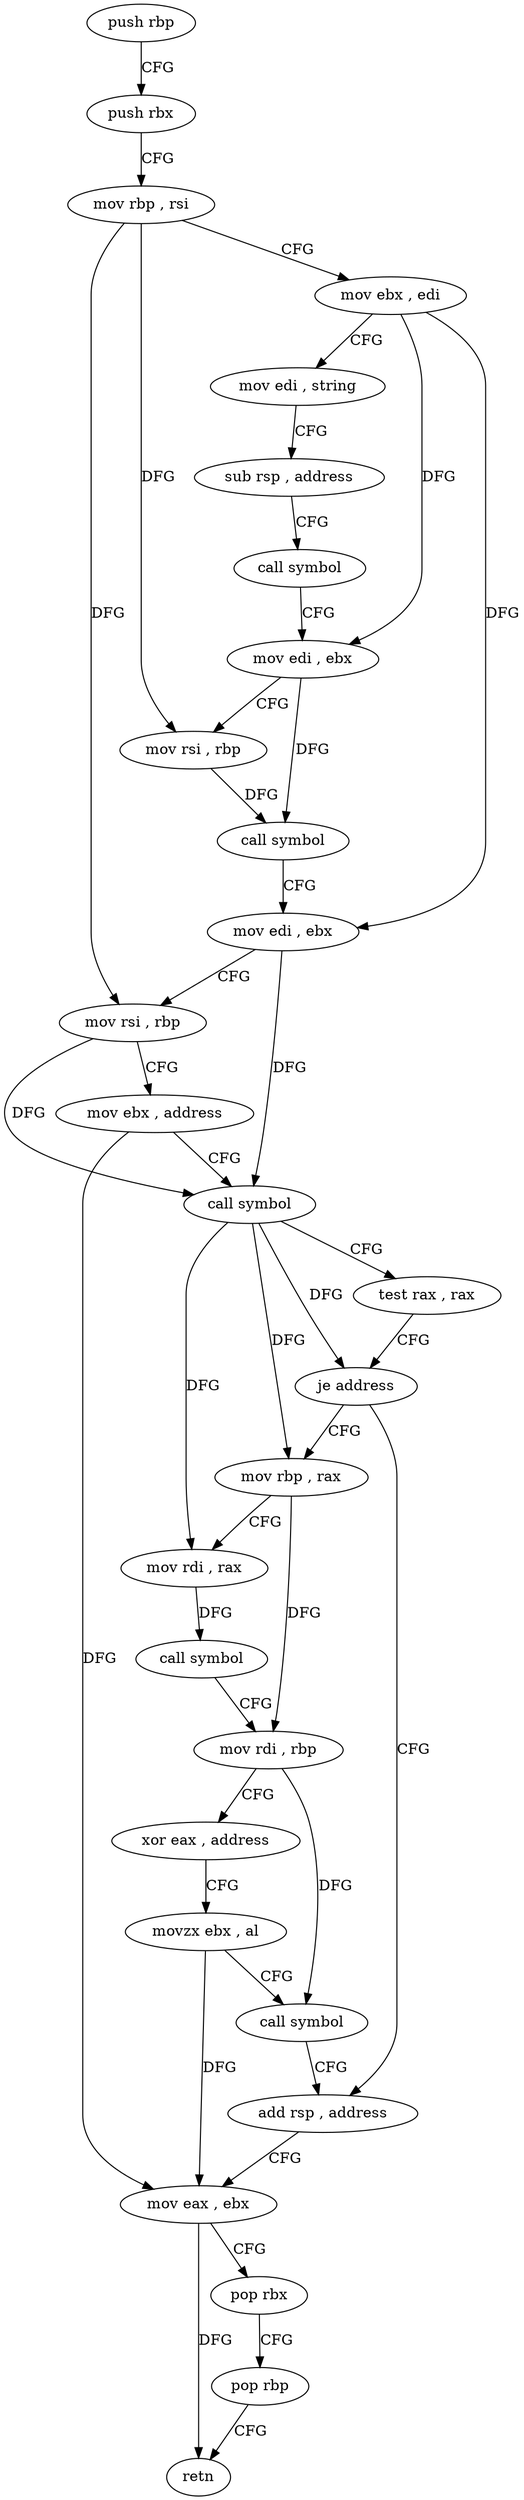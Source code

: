 digraph "func" {
"4213408" [label = "push rbp" ]
"4213409" [label = "push rbx" ]
"4213410" [label = "mov rbp , rsi" ]
"4213413" [label = "mov ebx , edi" ]
"4213415" [label = "mov edi , string" ]
"4213420" [label = "sub rsp , address" ]
"4213424" [label = "call symbol" ]
"4213429" [label = "mov edi , ebx" ]
"4213431" [label = "mov rsi , rbp" ]
"4213434" [label = "call symbol" ]
"4213439" [label = "mov edi , ebx" ]
"4213441" [label = "mov rsi , rbp" ]
"4213444" [label = "mov ebx , address" ]
"4213449" [label = "call symbol" ]
"4213454" [label = "test rax , rax" ]
"4213457" [label = "je address" ]
"4213484" [label = "add rsp , address" ]
"4213459" [label = "mov rbp , rax" ]
"4213488" [label = "mov eax , ebx" ]
"4213490" [label = "pop rbx" ]
"4213491" [label = "pop rbp" ]
"4213492" [label = "retn" ]
"4213462" [label = "mov rdi , rax" ]
"4213465" [label = "call symbol" ]
"4213470" [label = "mov rdi , rbp" ]
"4213473" [label = "xor eax , address" ]
"4213476" [label = "movzx ebx , al" ]
"4213479" [label = "call symbol" ]
"4213408" -> "4213409" [ label = "CFG" ]
"4213409" -> "4213410" [ label = "CFG" ]
"4213410" -> "4213413" [ label = "CFG" ]
"4213410" -> "4213431" [ label = "DFG" ]
"4213410" -> "4213441" [ label = "DFG" ]
"4213413" -> "4213415" [ label = "CFG" ]
"4213413" -> "4213429" [ label = "DFG" ]
"4213413" -> "4213439" [ label = "DFG" ]
"4213415" -> "4213420" [ label = "CFG" ]
"4213420" -> "4213424" [ label = "CFG" ]
"4213424" -> "4213429" [ label = "CFG" ]
"4213429" -> "4213431" [ label = "CFG" ]
"4213429" -> "4213434" [ label = "DFG" ]
"4213431" -> "4213434" [ label = "DFG" ]
"4213434" -> "4213439" [ label = "CFG" ]
"4213439" -> "4213441" [ label = "CFG" ]
"4213439" -> "4213449" [ label = "DFG" ]
"4213441" -> "4213444" [ label = "CFG" ]
"4213441" -> "4213449" [ label = "DFG" ]
"4213444" -> "4213449" [ label = "CFG" ]
"4213444" -> "4213488" [ label = "DFG" ]
"4213449" -> "4213454" [ label = "CFG" ]
"4213449" -> "4213457" [ label = "DFG" ]
"4213449" -> "4213459" [ label = "DFG" ]
"4213449" -> "4213462" [ label = "DFG" ]
"4213454" -> "4213457" [ label = "CFG" ]
"4213457" -> "4213484" [ label = "CFG" ]
"4213457" -> "4213459" [ label = "CFG" ]
"4213484" -> "4213488" [ label = "CFG" ]
"4213459" -> "4213462" [ label = "CFG" ]
"4213459" -> "4213470" [ label = "DFG" ]
"4213488" -> "4213490" [ label = "CFG" ]
"4213488" -> "4213492" [ label = "DFG" ]
"4213490" -> "4213491" [ label = "CFG" ]
"4213491" -> "4213492" [ label = "CFG" ]
"4213462" -> "4213465" [ label = "DFG" ]
"4213465" -> "4213470" [ label = "CFG" ]
"4213470" -> "4213473" [ label = "CFG" ]
"4213470" -> "4213479" [ label = "DFG" ]
"4213473" -> "4213476" [ label = "CFG" ]
"4213476" -> "4213479" [ label = "CFG" ]
"4213476" -> "4213488" [ label = "DFG" ]
"4213479" -> "4213484" [ label = "CFG" ]
}
